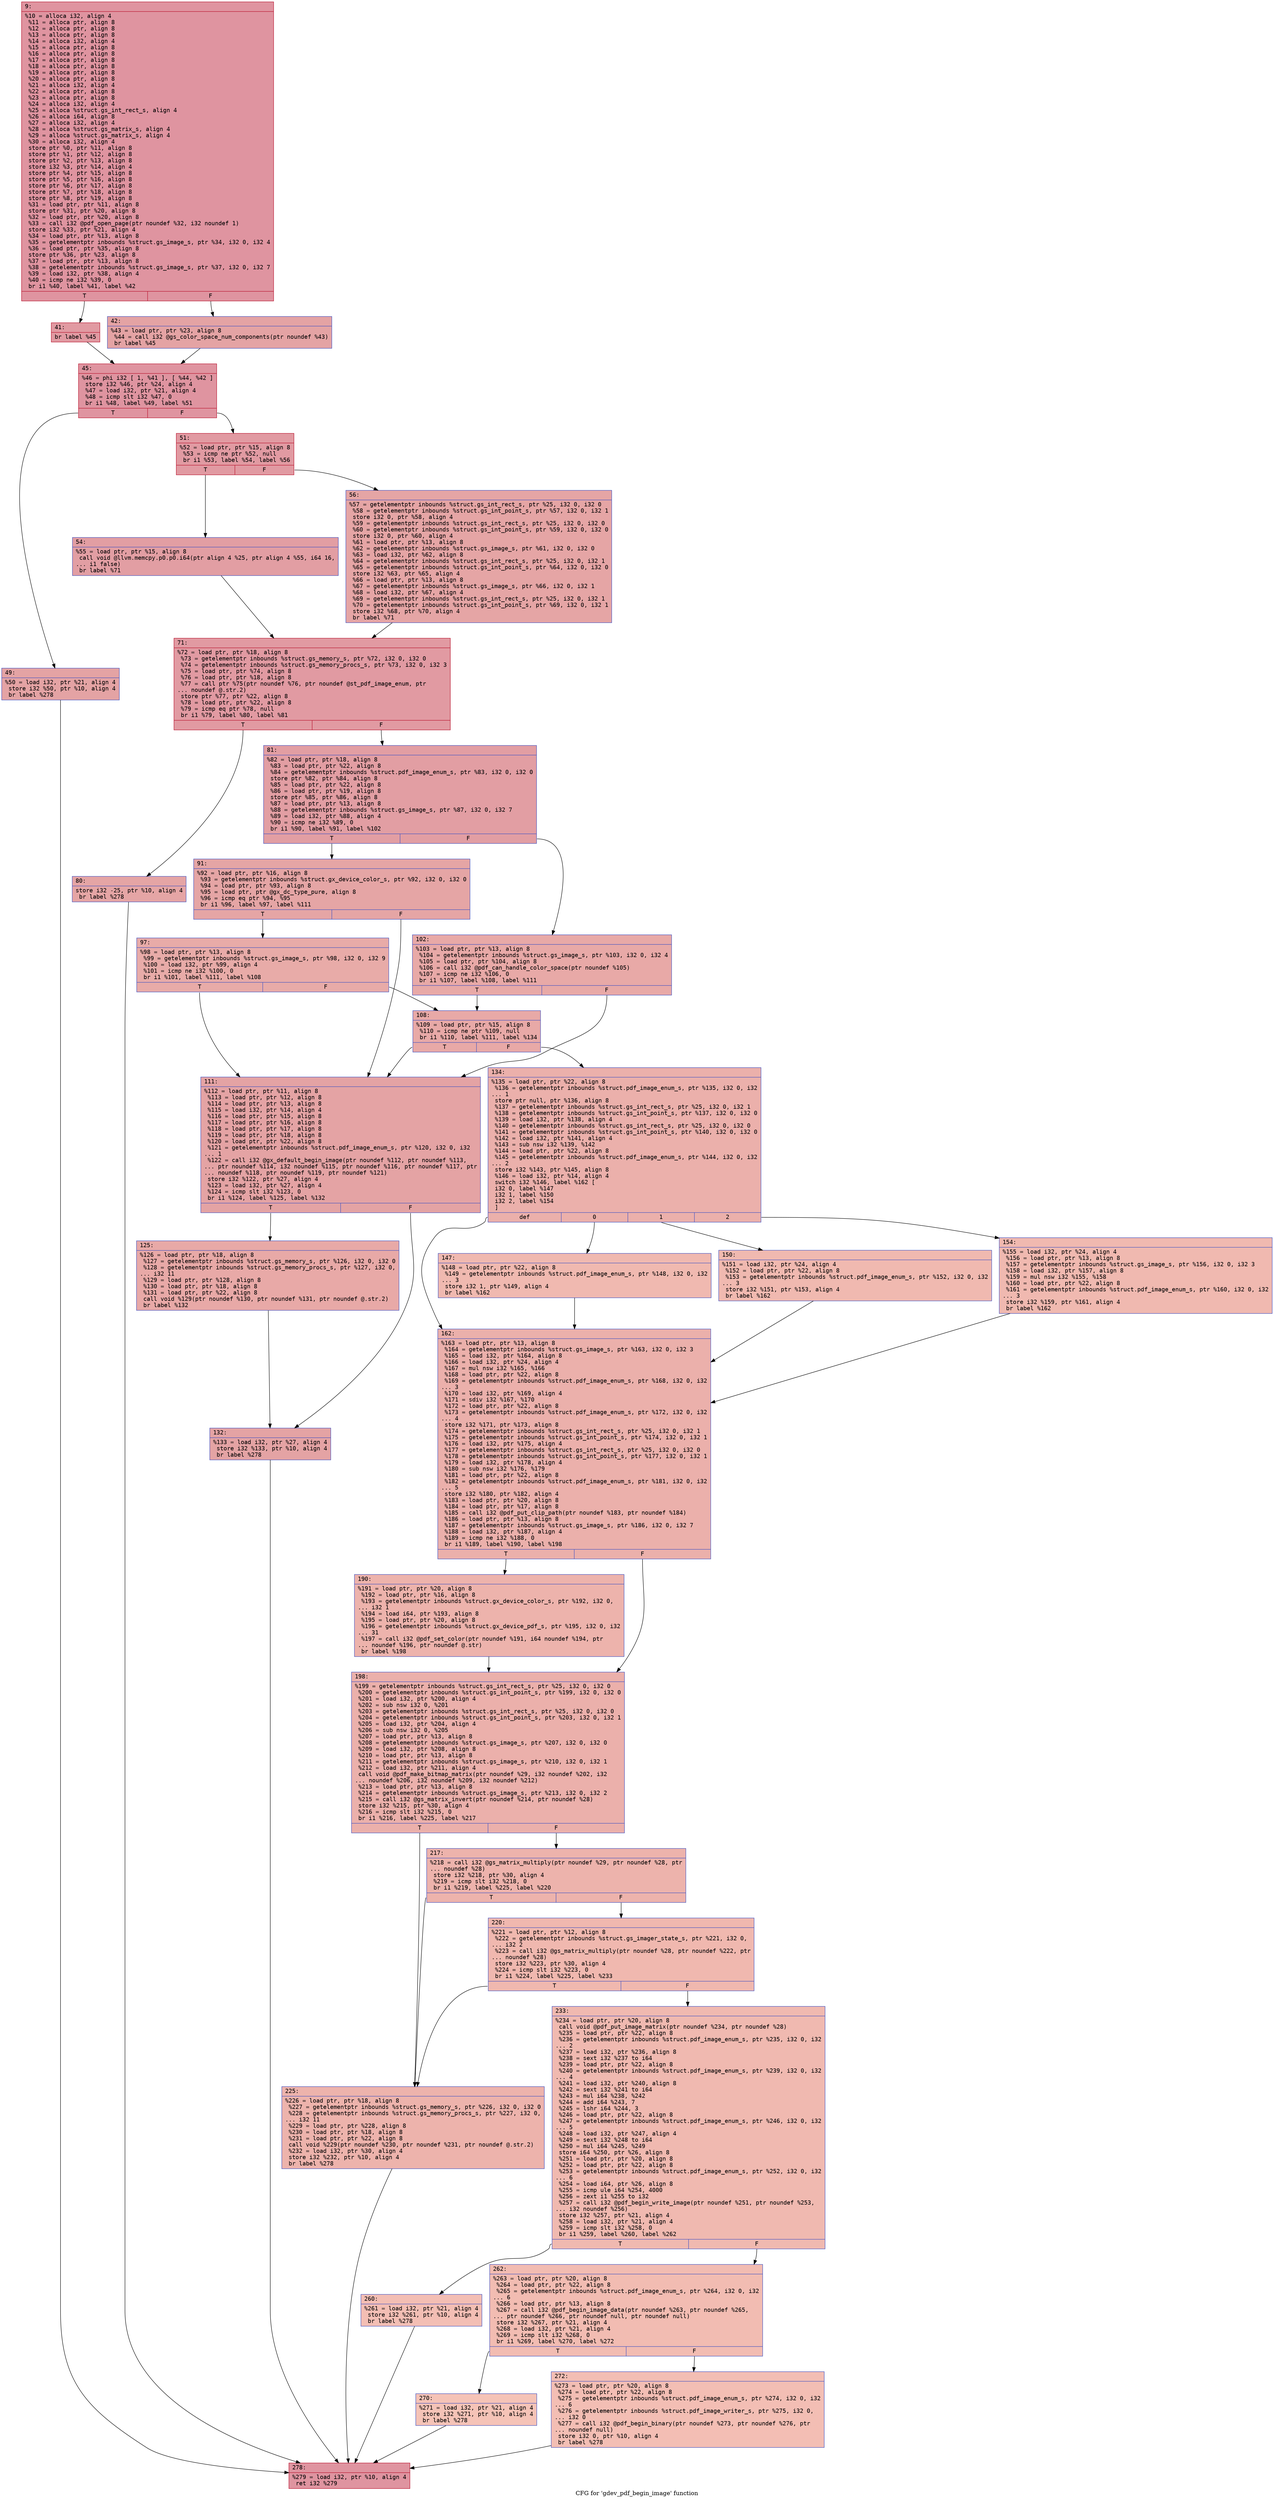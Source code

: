 digraph "CFG for 'gdev_pdf_begin_image' function" {
	label="CFG for 'gdev_pdf_begin_image' function";

	Node0x600003034500 [shape=record,color="#b70d28ff", style=filled, fillcolor="#b70d2870" fontname="Courier",label="{9:\l|  %10 = alloca i32, align 4\l  %11 = alloca ptr, align 8\l  %12 = alloca ptr, align 8\l  %13 = alloca ptr, align 8\l  %14 = alloca i32, align 4\l  %15 = alloca ptr, align 8\l  %16 = alloca ptr, align 8\l  %17 = alloca ptr, align 8\l  %18 = alloca ptr, align 8\l  %19 = alloca ptr, align 8\l  %20 = alloca ptr, align 8\l  %21 = alloca i32, align 4\l  %22 = alloca ptr, align 8\l  %23 = alloca ptr, align 8\l  %24 = alloca i32, align 4\l  %25 = alloca %struct.gs_int_rect_s, align 4\l  %26 = alloca i64, align 8\l  %27 = alloca i32, align 4\l  %28 = alloca %struct.gs_matrix_s, align 4\l  %29 = alloca %struct.gs_matrix_s, align 4\l  %30 = alloca i32, align 4\l  store ptr %0, ptr %11, align 8\l  store ptr %1, ptr %12, align 8\l  store ptr %2, ptr %13, align 8\l  store i32 %3, ptr %14, align 4\l  store ptr %4, ptr %15, align 8\l  store ptr %5, ptr %16, align 8\l  store ptr %6, ptr %17, align 8\l  store ptr %7, ptr %18, align 8\l  store ptr %8, ptr %19, align 8\l  %31 = load ptr, ptr %11, align 8\l  store ptr %31, ptr %20, align 8\l  %32 = load ptr, ptr %20, align 8\l  %33 = call i32 @pdf_open_page(ptr noundef %32, i32 noundef 1)\l  store i32 %33, ptr %21, align 4\l  %34 = load ptr, ptr %13, align 8\l  %35 = getelementptr inbounds %struct.gs_image_s, ptr %34, i32 0, i32 4\l  %36 = load ptr, ptr %35, align 8\l  store ptr %36, ptr %23, align 8\l  %37 = load ptr, ptr %13, align 8\l  %38 = getelementptr inbounds %struct.gs_image_s, ptr %37, i32 0, i32 7\l  %39 = load i32, ptr %38, align 4\l  %40 = icmp ne i32 %39, 0\l  br i1 %40, label %41, label %42\l|{<s0>T|<s1>F}}"];
	Node0x600003034500:s0 -> Node0x600003034870[tooltip="9 -> 41\nProbability 62.50%" ];
	Node0x600003034500:s1 -> Node0x6000030348c0[tooltip="9 -> 42\nProbability 37.50%" ];
	Node0x600003034870 [shape=record,color="#b70d28ff", style=filled, fillcolor="#bb1b2c70" fontname="Courier",label="{41:\l|  br label %45\l}"];
	Node0x600003034870 -> Node0x600003034910[tooltip="41 -> 45\nProbability 100.00%" ];
	Node0x6000030348c0 [shape=record,color="#3d50c3ff", style=filled, fillcolor="#c32e3170" fontname="Courier",label="{42:\l|  %43 = load ptr, ptr %23, align 8\l  %44 = call i32 @gs_color_space_num_components(ptr noundef %43)\l  br label %45\l}"];
	Node0x6000030348c0 -> Node0x600003034910[tooltip="42 -> 45\nProbability 100.00%" ];
	Node0x600003034910 [shape=record,color="#b70d28ff", style=filled, fillcolor="#b70d2870" fontname="Courier",label="{45:\l|  %46 = phi i32 [ 1, %41 ], [ %44, %42 ]\l  store i32 %46, ptr %24, align 4\l  %47 = load i32, ptr %21, align 4\l  %48 = icmp slt i32 %47, 0\l  br i1 %48, label %49, label %51\l|{<s0>T|<s1>F}}"];
	Node0x600003034910:s0 -> Node0x600003034960[tooltip="45 -> 49\nProbability 37.50%" ];
	Node0x600003034910:s1 -> Node0x6000030349b0[tooltip="45 -> 51\nProbability 62.50%" ];
	Node0x600003034960 [shape=record,color="#3d50c3ff", style=filled, fillcolor="#c32e3170" fontname="Courier",label="{49:\l|  %50 = load i32, ptr %21, align 4\l  store i32 %50, ptr %10, align 4\l  br label %278\l}"];
	Node0x600003034960 -> Node0x600003035270[tooltip="49 -> 278\nProbability 100.00%" ];
	Node0x6000030349b0 [shape=record,color="#b70d28ff", style=filled, fillcolor="#bb1b2c70" fontname="Courier",label="{51:\l|  %52 = load ptr, ptr %15, align 8\l  %53 = icmp ne ptr %52, null\l  br i1 %53, label %54, label %56\l|{<s0>T|<s1>F}}"];
	Node0x6000030349b0:s0 -> Node0x600003034a00[tooltip="51 -> 54\nProbability 62.50%" ];
	Node0x6000030349b0:s1 -> Node0x600003034a50[tooltip="51 -> 56\nProbability 37.50%" ];
	Node0x600003034a00 [shape=record,color="#3d50c3ff", style=filled, fillcolor="#be242e70" fontname="Courier",label="{54:\l|  %55 = load ptr, ptr %15, align 8\l  call void @llvm.memcpy.p0.p0.i64(ptr align 4 %25, ptr align 4 %55, i64 16,\l... i1 false)\l  br label %71\l}"];
	Node0x600003034a00 -> Node0x600003034aa0[tooltip="54 -> 71\nProbability 100.00%" ];
	Node0x600003034a50 [shape=record,color="#3d50c3ff", style=filled, fillcolor="#c5333470" fontname="Courier",label="{56:\l|  %57 = getelementptr inbounds %struct.gs_int_rect_s, ptr %25, i32 0, i32 0\l  %58 = getelementptr inbounds %struct.gs_int_point_s, ptr %57, i32 0, i32 1\l  store i32 0, ptr %58, align 4\l  %59 = getelementptr inbounds %struct.gs_int_rect_s, ptr %25, i32 0, i32 0\l  %60 = getelementptr inbounds %struct.gs_int_point_s, ptr %59, i32 0, i32 0\l  store i32 0, ptr %60, align 4\l  %61 = load ptr, ptr %13, align 8\l  %62 = getelementptr inbounds %struct.gs_image_s, ptr %61, i32 0, i32 0\l  %63 = load i32, ptr %62, align 8\l  %64 = getelementptr inbounds %struct.gs_int_rect_s, ptr %25, i32 0, i32 1\l  %65 = getelementptr inbounds %struct.gs_int_point_s, ptr %64, i32 0, i32 0\l  store i32 %63, ptr %65, align 4\l  %66 = load ptr, ptr %13, align 8\l  %67 = getelementptr inbounds %struct.gs_image_s, ptr %66, i32 0, i32 1\l  %68 = load i32, ptr %67, align 4\l  %69 = getelementptr inbounds %struct.gs_int_rect_s, ptr %25, i32 0, i32 1\l  %70 = getelementptr inbounds %struct.gs_int_point_s, ptr %69, i32 0, i32 1\l  store i32 %68, ptr %70, align 4\l  br label %71\l}"];
	Node0x600003034a50 -> Node0x600003034aa0[tooltip="56 -> 71\nProbability 100.00%" ];
	Node0x600003034aa0 [shape=record,color="#b70d28ff", style=filled, fillcolor="#bb1b2c70" fontname="Courier",label="{71:\l|  %72 = load ptr, ptr %18, align 8\l  %73 = getelementptr inbounds %struct.gs_memory_s, ptr %72, i32 0, i32 0\l  %74 = getelementptr inbounds %struct.gs_memory_procs_s, ptr %73, i32 0, i32 3\l  %75 = load ptr, ptr %74, align 8\l  %76 = load ptr, ptr %18, align 8\l  %77 = call ptr %75(ptr noundef %76, ptr noundef @st_pdf_image_enum, ptr\l... noundef @.str.2)\l  store ptr %77, ptr %22, align 8\l  %78 = load ptr, ptr %22, align 8\l  %79 = icmp eq ptr %78, null\l  br i1 %79, label %80, label %81\l|{<s0>T|<s1>F}}"];
	Node0x600003034aa0:s0 -> Node0x600003034af0[tooltip="71 -> 80\nProbability 37.50%" ];
	Node0x600003034aa0:s1 -> Node0x600003034b40[tooltip="71 -> 81\nProbability 62.50%" ];
	Node0x600003034af0 [shape=record,color="#3d50c3ff", style=filled, fillcolor="#c5333470" fontname="Courier",label="{80:\l|  store i32 -25, ptr %10, align 4\l  br label %278\l}"];
	Node0x600003034af0 -> Node0x600003035270[tooltip="80 -> 278\nProbability 100.00%" ];
	Node0x600003034b40 [shape=record,color="#3d50c3ff", style=filled, fillcolor="#be242e70" fontname="Courier",label="{81:\l|  %82 = load ptr, ptr %18, align 8\l  %83 = load ptr, ptr %22, align 8\l  %84 = getelementptr inbounds %struct.pdf_image_enum_s, ptr %83, i32 0, i32 0\l  store ptr %82, ptr %84, align 8\l  %85 = load ptr, ptr %22, align 8\l  %86 = load ptr, ptr %19, align 8\l  store ptr %85, ptr %86, align 8\l  %87 = load ptr, ptr %13, align 8\l  %88 = getelementptr inbounds %struct.gs_image_s, ptr %87, i32 0, i32 7\l  %89 = load i32, ptr %88, align 4\l  %90 = icmp ne i32 %89, 0\l  br i1 %90, label %91, label %102\l|{<s0>T|<s1>F}}"];
	Node0x600003034b40:s0 -> Node0x600003034b90[tooltip="81 -> 91\nProbability 62.50%" ];
	Node0x600003034b40:s1 -> Node0x600003034c30[tooltip="81 -> 102\nProbability 37.50%" ];
	Node0x600003034b90 [shape=record,color="#3d50c3ff", style=filled, fillcolor="#c5333470" fontname="Courier",label="{91:\l|  %92 = load ptr, ptr %16, align 8\l  %93 = getelementptr inbounds %struct.gx_device_color_s, ptr %92, i32 0, i32 0\l  %94 = load ptr, ptr %93, align 8\l  %95 = load ptr, ptr @gx_dc_type_pure, align 8\l  %96 = icmp eq ptr %94, %95\l  br i1 %96, label %97, label %111\l|{<s0>T|<s1>F}}"];
	Node0x600003034b90:s0 -> Node0x600003034be0[tooltip="91 -> 97\nProbability 37.50%" ];
	Node0x600003034b90:s1 -> Node0x600003034cd0[tooltip="91 -> 111\nProbability 62.50%" ];
	Node0x600003034be0 [shape=record,color="#3d50c3ff", style=filled, fillcolor="#cc403a70" fontname="Courier",label="{97:\l|  %98 = load ptr, ptr %13, align 8\l  %99 = getelementptr inbounds %struct.gs_image_s, ptr %98, i32 0, i32 9\l  %100 = load i32, ptr %99, align 4\l  %101 = icmp ne i32 %100, 0\l  br i1 %101, label %111, label %108\l|{<s0>T|<s1>F}}"];
	Node0x600003034be0:s0 -> Node0x600003034cd0[tooltip="97 -> 111\nProbability 62.50%" ];
	Node0x600003034be0:s1 -> Node0x600003034c80[tooltip="97 -> 108\nProbability 37.50%" ];
	Node0x600003034c30 [shape=record,color="#3d50c3ff", style=filled, fillcolor="#ca3b3770" fontname="Courier",label="{102:\l|  %103 = load ptr, ptr %13, align 8\l  %104 = getelementptr inbounds %struct.gs_image_s, ptr %103, i32 0, i32 4\l  %105 = load ptr, ptr %104, align 8\l  %106 = call i32 @pdf_can_handle_color_space(ptr noundef %105)\l  %107 = icmp ne i32 %106, 0\l  br i1 %107, label %108, label %111\l|{<s0>T|<s1>F}}"];
	Node0x600003034c30:s0 -> Node0x600003034c80[tooltip="102 -> 108\nProbability 62.50%" ];
	Node0x600003034c30:s1 -> Node0x600003034cd0[tooltip="102 -> 111\nProbability 37.50%" ];
	Node0x600003034c80 [shape=record,color="#3d50c3ff", style=filled, fillcolor="#ca3b3770" fontname="Courier",label="{108:\l|  %109 = load ptr, ptr %15, align 8\l  %110 = icmp ne ptr %109, null\l  br i1 %110, label %111, label %134\l|{<s0>T|<s1>F}}"];
	Node0x600003034c80:s0 -> Node0x600003034cd0[tooltip="108 -> 111\nProbability 62.50%" ];
	Node0x600003034c80:s1 -> Node0x600003034dc0[tooltip="108 -> 134\nProbability 37.50%" ];
	Node0x600003034cd0 [shape=record,color="#3d50c3ff", style=filled, fillcolor="#c32e3170" fontname="Courier",label="{111:\l|  %112 = load ptr, ptr %11, align 8\l  %113 = load ptr, ptr %12, align 8\l  %114 = load ptr, ptr %13, align 8\l  %115 = load i32, ptr %14, align 4\l  %116 = load ptr, ptr %15, align 8\l  %117 = load ptr, ptr %16, align 8\l  %118 = load ptr, ptr %17, align 8\l  %119 = load ptr, ptr %18, align 8\l  %120 = load ptr, ptr %22, align 8\l  %121 = getelementptr inbounds %struct.pdf_image_enum_s, ptr %120, i32 0, i32\l... 1\l  %122 = call i32 @gx_default_begin_image(ptr noundef %112, ptr noundef %113,\l... ptr noundef %114, i32 noundef %115, ptr noundef %116, ptr noundef %117, ptr\l... noundef %118, ptr noundef %119, ptr noundef %121)\l  store i32 %122, ptr %27, align 4\l  %123 = load i32, ptr %27, align 4\l  %124 = icmp slt i32 %123, 0\l  br i1 %124, label %125, label %132\l|{<s0>T|<s1>F}}"];
	Node0x600003034cd0:s0 -> Node0x600003034d20[tooltip="111 -> 125\nProbability 37.50%" ];
	Node0x600003034cd0:s1 -> Node0x600003034d70[tooltip="111 -> 132\nProbability 62.50%" ];
	Node0x600003034d20 [shape=record,color="#3d50c3ff", style=filled, fillcolor="#ca3b3770" fontname="Courier",label="{125:\l|  %126 = load ptr, ptr %18, align 8\l  %127 = getelementptr inbounds %struct.gs_memory_s, ptr %126, i32 0, i32 0\l  %128 = getelementptr inbounds %struct.gs_memory_procs_s, ptr %127, i32 0,\l... i32 11\l  %129 = load ptr, ptr %128, align 8\l  %130 = load ptr, ptr %18, align 8\l  %131 = load ptr, ptr %22, align 8\l  call void %129(ptr noundef %130, ptr noundef %131, ptr noundef @.str.2)\l  br label %132\l}"];
	Node0x600003034d20 -> Node0x600003034d70[tooltip="125 -> 132\nProbability 100.00%" ];
	Node0x600003034d70 [shape=record,color="#3d50c3ff", style=filled, fillcolor="#c32e3170" fontname="Courier",label="{132:\l|  %133 = load i32, ptr %27, align 4\l  store i32 %133, ptr %10, align 4\l  br label %278\l}"];
	Node0x600003034d70 -> Node0x600003035270[tooltip="132 -> 278\nProbability 100.00%" ];
	Node0x600003034dc0 [shape=record,color="#3d50c3ff", style=filled, fillcolor="#d24b4070" fontname="Courier",label="{134:\l|  %135 = load ptr, ptr %22, align 8\l  %136 = getelementptr inbounds %struct.pdf_image_enum_s, ptr %135, i32 0, i32\l... 1\l  store ptr null, ptr %136, align 8\l  %137 = getelementptr inbounds %struct.gs_int_rect_s, ptr %25, i32 0, i32 1\l  %138 = getelementptr inbounds %struct.gs_int_point_s, ptr %137, i32 0, i32 0\l  %139 = load i32, ptr %138, align 4\l  %140 = getelementptr inbounds %struct.gs_int_rect_s, ptr %25, i32 0, i32 0\l  %141 = getelementptr inbounds %struct.gs_int_point_s, ptr %140, i32 0, i32 0\l  %142 = load i32, ptr %141, align 4\l  %143 = sub nsw i32 %139, %142\l  %144 = load ptr, ptr %22, align 8\l  %145 = getelementptr inbounds %struct.pdf_image_enum_s, ptr %144, i32 0, i32\l... 2\l  store i32 %143, ptr %145, align 8\l  %146 = load i32, ptr %14, align 4\l  switch i32 %146, label %162 [\l    i32 0, label %147\l    i32 1, label %150\l    i32 2, label %154\l  ]\l|{<s0>def|<s1>0|<s2>1|<s3>2}}"];
	Node0x600003034dc0:s0 -> Node0x600003034f00[tooltip="134 -> 162\nProbability 25.00%" ];
	Node0x600003034dc0:s1 -> Node0x600003034e10[tooltip="134 -> 147\nProbability 25.00%" ];
	Node0x600003034dc0:s2 -> Node0x600003034e60[tooltip="134 -> 150\nProbability 25.00%" ];
	Node0x600003034dc0:s3 -> Node0x600003034eb0[tooltip="134 -> 154\nProbability 25.00%" ];
	Node0x600003034e10 [shape=record,color="#3d50c3ff", style=filled, fillcolor="#de614d70" fontname="Courier",label="{147:\l|  %148 = load ptr, ptr %22, align 8\l  %149 = getelementptr inbounds %struct.pdf_image_enum_s, ptr %148, i32 0, i32\l... 3\l  store i32 1, ptr %149, align 4\l  br label %162\l}"];
	Node0x600003034e10 -> Node0x600003034f00[tooltip="147 -> 162\nProbability 100.00%" ];
	Node0x600003034e60 [shape=record,color="#3d50c3ff", style=filled, fillcolor="#de614d70" fontname="Courier",label="{150:\l|  %151 = load i32, ptr %24, align 4\l  %152 = load ptr, ptr %22, align 8\l  %153 = getelementptr inbounds %struct.pdf_image_enum_s, ptr %152, i32 0, i32\l... 3\l  store i32 %151, ptr %153, align 4\l  br label %162\l}"];
	Node0x600003034e60 -> Node0x600003034f00[tooltip="150 -> 162\nProbability 100.00%" ];
	Node0x600003034eb0 [shape=record,color="#3d50c3ff", style=filled, fillcolor="#de614d70" fontname="Courier",label="{154:\l|  %155 = load i32, ptr %24, align 4\l  %156 = load ptr, ptr %13, align 8\l  %157 = getelementptr inbounds %struct.gs_image_s, ptr %156, i32 0, i32 3\l  %158 = load i32, ptr %157, align 8\l  %159 = mul nsw i32 %155, %158\l  %160 = load ptr, ptr %22, align 8\l  %161 = getelementptr inbounds %struct.pdf_image_enum_s, ptr %160, i32 0, i32\l... 3\l  store i32 %159, ptr %161, align 4\l  br label %162\l}"];
	Node0x600003034eb0 -> Node0x600003034f00[tooltip="154 -> 162\nProbability 100.00%" ];
	Node0x600003034f00 [shape=record,color="#3d50c3ff", style=filled, fillcolor="#d24b4070" fontname="Courier",label="{162:\l|  %163 = load ptr, ptr %13, align 8\l  %164 = getelementptr inbounds %struct.gs_image_s, ptr %163, i32 0, i32 3\l  %165 = load i32, ptr %164, align 8\l  %166 = load i32, ptr %24, align 4\l  %167 = mul nsw i32 %165, %166\l  %168 = load ptr, ptr %22, align 8\l  %169 = getelementptr inbounds %struct.pdf_image_enum_s, ptr %168, i32 0, i32\l... 3\l  %170 = load i32, ptr %169, align 4\l  %171 = sdiv i32 %167, %170\l  %172 = load ptr, ptr %22, align 8\l  %173 = getelementptr inbounds %struct.pdf_image_enum_s, ptr %172, i32 0, i32\l... 4\l  store i32 %171, ptr %173, align 8\l  %174 = getelementptr inbounds %struct.gs_int_rect_s, ptr %25, i32 0, i32 1\l  %175 = getelementptr inbounds %struct.gs_int_point_s, ptr %174, i32 0, i32 1\l  %176 = load i32, ptr %175, align 4\l  %177 = getelementptr inbounds %struct.gs_int_rect_s, ptr %25, i32 0, i32 0\l  %178 = getelementptr inbounds %struct.gs_int_point_s, ptr %177, i32 0, i32 1\l  %179 = load i32, ptr %178, align 4\l  %180 = sub nsw i32 %176, %179\l  %181 = load ptr, ptr %22, align 8\l  %182 = getelementptr inbounds %struct.pdf_image_enum_s, ptr %181, i32 0, i32\l... 5\l  store i32 %180, ptr %182, align 4\l  %183 = load ptr, ptr %20, align 8\l  %184 = load ptr, ptr %17, align 8\l  %185 = call i32 @pdf_put_clip_path(ptr noundef %183, ptr noundef %184)\l  %186 = load ptr, ptr %13, align 8\l  %187 = getelementptr inbounds %struct.gs_image_s, ptr %186, i32 0, i32 7\l  %188 = load i32, ptr %187, align 4\l  %189 = icmp ne i32 %188, 0\l  br i1 %189, label %190, label %198\l|{<s0>T|<s1>F}}"];
	Node0x600003034f00:s0 -> Node0x600003034f50[tooltip="162 -> 190\nProbability 62.50%" ];
	Node0x600003034f00:s1 -> Node0x600003034fa0[tooltip="162 -> 198\nProbability 37.50%" ];
	Node0x600003034f50 [shape=record,color="#3d50c3ff", style=filled, fillcolor="#d6524470" fontname="Courier",label="{190:\l|  %191 = load ptr, ptr %20, align 8\l  %192 = load ptr, ptr %16, align 8\l  %193 = getelementptr inbounds %struct.gx_device_color_s, ptr %192, i32 0,\l... i32 1\l  %194 = load i64, ptr %193, align 8\l  %195 = load ptr, ptr %20, align 8\l  %196 = getelementptr inbounds %struct.gx_device_pdf_s, ptr %195, i32 0, i32\l... 31\l  %197 = call i32 @pdf_set_color(ptr noundef %191, i64 noundef %194, ptr\l... noundef %196, ptr noundef @.str)\l  br label %198\l}"];
	Node0x600003034f50 -> Node0x600003034fa0[tooltip="190 -> 198\nProbability 100.00%" ];
	Node0x600003034fa0 [shape=record,color="#3d50c3ff", style=filled, fillcolor="#d24b4070" fontname="Courier",label="{198:\l|  %199 = getelementptr inbounds %struct.gs_int_rect_s, ptr %25, i32 0, i32 0\l  %200 = getelementptr inbounds %struct.gs_int_point_s, ptr %199, i32 0, i32 0\l  %201 = load i32, ptr %200, align 4\l  %202 = sub nsw i32 0, %201\l  %203 = getelementptr inbounds %struct.gs_int_rect_s, ptr %25, i32 0, i32 0\l  %204 = getelementptr inbounds %struct.gs_int_point_s, ptr %203, i32 0, i32 1\l  %205 = load i32, ptr %204, align 4\l  %206 = sub nsw i32 0, %205\l  %207 = load ptr, ptr %13, align 8\l  %208 = getelementptr inbounds %struct.gs_image_s, ptr %207, i32 0, i32 0\l  %209 = load i32, ptr %208, align 8\l  %210 = load ptr, ptr %13, align 8\l  %211 = getelementptr inbounds %struct.gs_image_s, ptr %210, i32 0, i32 1\l  %212 = load i32, ptr %211, align 4\l  call void @pdf_make_bitmap_matrix(ptr noundef %29, i32 noundef %202, i32\l... noundef %206, i32 noundef %209, i32 noundef %212)\l  %213 = load ptr, ptr %13, align 8\l  %214 = getelementptr inbounds %struct.gs_image_s, ptr %213, i32 0, i32 2\l  %215 = call i32 @gs_matrix_invert(ptr noundef %214, ptr noundef %28)\l  store i32 %215, ptr %30, align 4\l  %216 = icmp slt i32 %215, 0\l  br i1 %216, label %225, label %217\l|{<s0>T|<s1>F}}"];
	Node0x600003034fa0:s0 -> Node0x600003035090[tooltip="198 -> 225\nProbability 37.50%" ];
	Node0x600003034fa0:s1 -> Node0x600003034ff0[tooltip="198 -> 217\nProbability 62.50%" ];
	Node0x600003034ff0 [shape=record,color="#3d50c3ff", style=filled, fillcolor="#d6524470" fontname="Courier",label="{217:\l|  %218 = call i32 @gs_matrix_multiply(ptr noundef %29, ptr noundef %28, ptr\l... noundef %28)\l  store i32 %218, ptr %30, align 4\l  %219 = icmp slt i32 %218, 0\l  br i1 %219, label %225, label %220\l|{<s0>T|<s1>F}}"];
	Node0x600003034ff0:s0 -> Node0x600003035090[tooltip="217 -> 225\nProbability 37.50%" ];
	Node0x600003034ff0:s1 -> Node0x600003035040[tooltip="217 -> 220\nProbability 62.50%" ];
	Node0x600003035040 [shape=record,color="#3d50c3ff", style=filled, fillcolor="#dc5d4a70" fontname="Courier",label="{220:\l|  %221 = load ptr, ptr %12, align 8\l  %222 = getelementptr inbounds %struct.gs_imager_state_s, ptr %221, i32 0,\l... i32 2\l  %223 = call i32 @gs_matrix_multiply(ptr noundef %28, ptr noundef %222, ptr\l... noundef %28)\l  store i32 %223, ptr %30, align 4\l  %224 = icmp slt i32 %223, 0\l  br i1 %224, label %225, label %233\l|{<s0>T|<s1>F}}"];
	Node0x600003035040:s0 -> Node0x600003035090[tooltip="220 -> 225\nProbability 37.50%" ];
	Node0x600003035040:s1 -> Node0x6000030350e0[tooltip="220 -> 233\nProbability 62.50%" ];
	Node0x600003035090 [shape=record,color="#3d50c3ff", style=filled, fillcolor="#d6524470" fontname="Courier",label="{225:\l|  %226 = load ptr, ptr %18, align 8\l  %227 = getelementptr inbounds %struct.gs_memory_s, ptr %226, i32 0, i32 0\l  %228 = getelementptr inbounds %struct.gs_memory_procs_s, ptr %227, i32 0,\l... i32 11\l  %229 = load ptr, ptr %228, align 8\l  %230 = load ptr, ptr %18, align 8\l  %231 = load ptr, ptr %22, align 8\l  call void %229(ptr noundef %230, ptr noundef %231, ptr noundef @.str.2)\l  %232 = load i32, ptr %30, align 4\l  store i32 %232, ptr %10, align 4\l  br label %278\l}"];
	Node0x600003035090 -> Node0x600003035270[tooltip="225 -> 278\nProbability 100.00%" ];
	Node0x6000030350e0 [shape=record,color="#3d50c3ff", style=filled, fillcolor="#de614d70" fontname="Courier",label="{233:\l|  %234 = load ptr, ptr %20, align 8\l  call void @pdf_put_image_matrix(ptr noundef %234, ptr noundef %28)\l  %235 = load ptr, ptr %22, align 8\l  %236 = getelementptr inbounds %struct.pdf_image_enum_s, ptr %235, i32 0, i32\l... 2\l  %237 = load i32, ptr %236, align 8\l  %238 = sext i32 %237 to i64\l  %239 = load ptr, ptr %22, align 8\l  %240 = getelementptr inbounds %struct.pdf_image_enum_s, ptr %239, i32 0, i32\l... 4\l  %241 = load i32, ptr %240, align 8\l  %242 = sext i32 %241 to i64\l  %243 = mul i64 %238, %242\l  %244 = add i64 %243, 7\l  %245 = lshr i64 %244, 3\l  %246 = load ptr, ptr %22, align 8\l  %247 = getelementptr inbounds %struct.pdf_image_enum_s, ptr %246, i32 0, i32\l... 5\l  %248 = load i32, ptr %247, align 4\l  %249 = sext i32 %248 to i64\l  %250 = mul i64 %245, %249\l  store i64 %250, ptr %26, align 8\l  %251 = load ptr, ptr %20, align 8\l  %252 = load ptr, ptr %22, align 8\l  %253 = getelementptr inbounds %struct.pdf_image_enum_s, ptr %252, i32 0, i32\l... 6\l  %254 = load i64, ptr %26, align 8\l  %255 = icmp ule i64 %254, 4000\l  %256 = zext i1 %255 to i32\l  %257 = call i32 @pdf_begin_write_image(ptr noundef %251, ptr noundef %253,\l... i32 noundef %256)\l  store i32 %257, ptr %21, align 4\l  %258 = load i32, ptr %21, align 4\l  %259 = icmp slt i32 %258, 0\l  br i1 %259, label %260, label %262\l|{<s0>T|<s1>F}}"];
	Node0x6000030350e0:s0 -> Node0x600003035130[tooltip="233 -> 260\nProbability 37.50%" ];
	Node0x6000030350e0:s1 -> Node0x600003035180[tooltip="233 -> 262\nProbability 62.50%" ];
	Node0x600003035130 [shape=record,color="#3d50c3ff", style=filled, fillcolor="#e36c5570" fontname="Courier",label="{260:\l|  %261 = load i32, ptr %21, align 4\l  store i32 %261, ptr %10, align 4\l  br label %278\l}"];
	Node0x600003035130 -> Node0x600003035270[tooltip="260 -> 278\nProbability 100.00%" ];
	Node0x600003035180 [shape=record,color="#3d50c3ff", style=filled, fillcolor="#e1675170" fontname="Courier",label="{262:\l|  %263 = load ptr, ptr %20, align 8\l  %264 = load ptr, ptr %22, align 8\l  %265 = getelementptr inbounds %struct.pdf_image_enum_s, ptr %264, i32 0, i32\l... 6\l  %266 = load ptr, ptr %13, align 8\l  %267 = call i32 @pdf_begin_image_data(ptr noundef %263, ptr noundef %265,\l... ptr noundef %266, ptr noundef null, ptr noundef null)\l  store i32 %267, ptr %21, align 4\l  %268 = load i32, ptr %21, align 4\l  %269 = icmp slt i32 %268, 0\l  br i1 %269, label %270, label %272\l|{<s0>T|<s1>F}}"];
	Node0x600003035180:s0 -> Node0x6000030351d0[tooltip="262 -> 270\nProbability 37.50%" ];
	Node0x600003035180:s1 -> Node0x600003035220[tooltip="262 -> 272\nProbability 62.50%" ];
	Node0x6000030351d0 [shape=record,color="#3d50c3ff", style=filled, fillcolor="#e8765c70" fontname="Courier",label="{270:\l|  %271 = load i32, ptr %21, align 4\l  store i32 %271, ptr %10, align 4\l  br label %278\l}"];
	Node0x6000030351d0 -> Node0x600003035270[tooltip="270 -> 278\nProbability 100.00%" ];
	Node0x600003035220 [shape=record,color="#3d50c3ff", style=filled, fillcolor="#e36c5570" fontname="Courier",label="{272:\l|  %273 = load ptr, ptr %20, align 8\l  %274 = load ptr, ptr %22, align 8\l  %275 = getelementptr inbounds %struct.pdf_image_enum_s, ptr %274, i32 0, i32\l... 6\l  %276 = getelementptr inbounds %struct.pdf_image_writer_s, ptr %275, i32 0,\l... i32 0\l  %277 = call i32 @pdf_begin_binary(ptr noundef %273, ptr noundef %276, ptr\l... noundef null)\l  store i32 0, ptr %10, align 4\l  br label %278\l}"];
	Node0x600003035220 -> Node0x600003035270[tooltip="272 -> 278\nProbability 100.00%" ];
	Node0x600003035270 [shape=record,color="#b70d28ff", style=filled, fillcolor="#b70d2870" fontname="Courier",label="{278:\l|  %279 = load i32, ptr %10, align 4\l  ret i32 %279\l}"];
}
